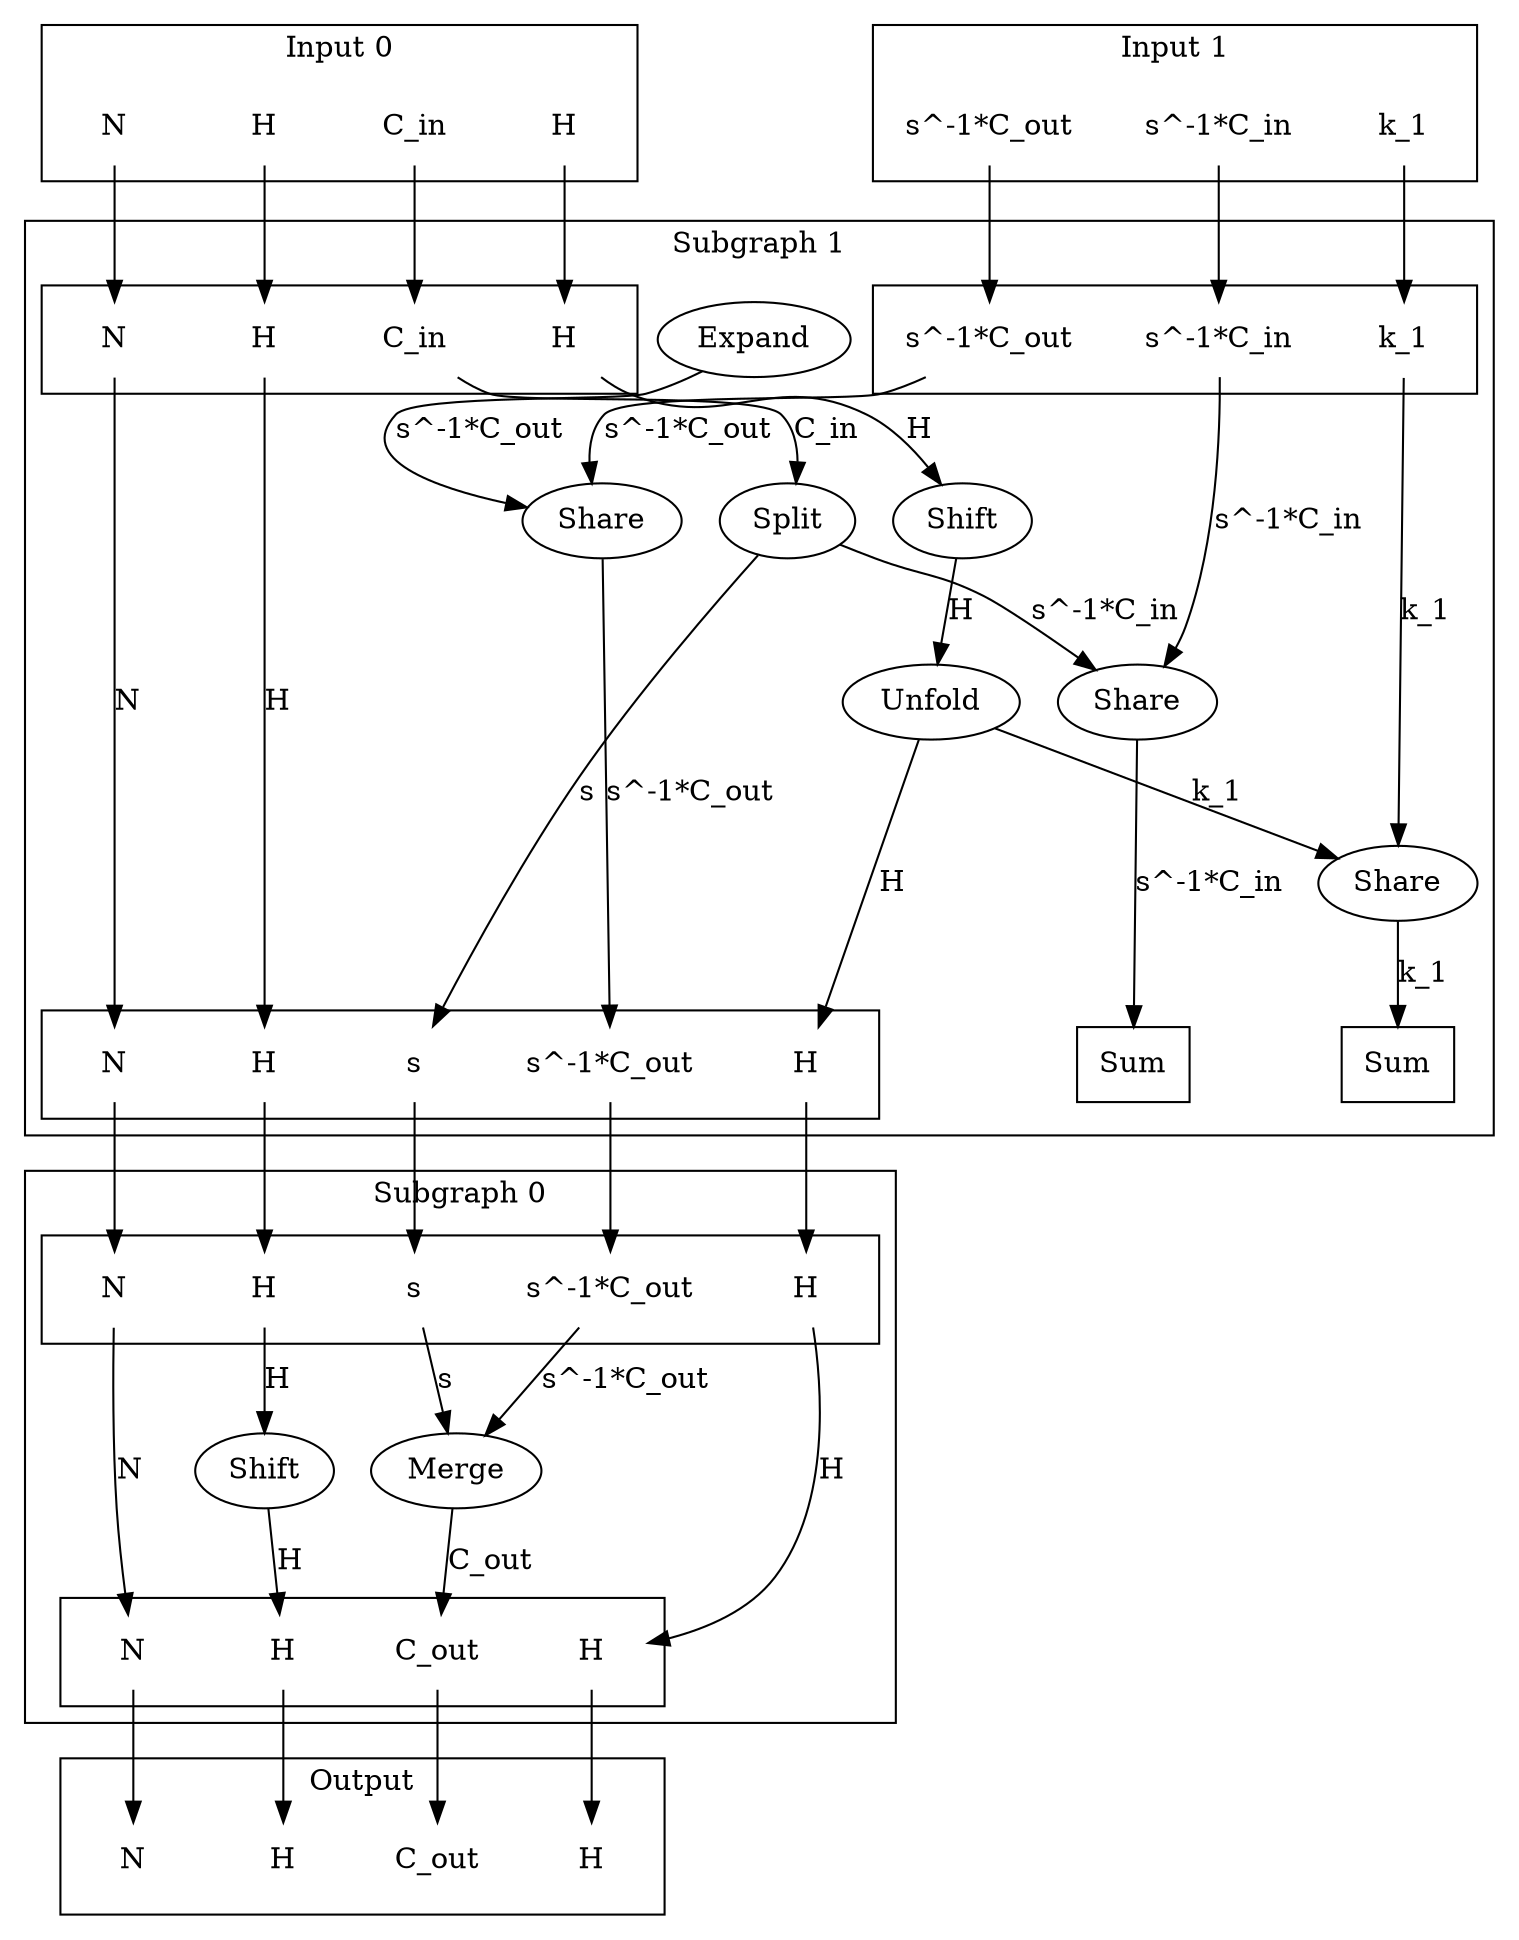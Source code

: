 digraph kernel_generated {
newrank = true;

// Stage tensor.
subgraph cluster_subgraph_0 {
    label = "Subgraph 0";
    // Reductions.
    // Output.
    subgraph cluster_subgraph_0_out {
        label = "";
        interface_0_out_0x55d9c788f750 [label="N", shape=none];
        interface_0_out_0x55d9c788f778 [label="C_out", shape=none];
        interface_0_out_0x55d9c788f7a0 [label="H", shape=none];
        interface_0_out_0x55d9c788f7c8 [label="H", shape=none];
    }
    {
        rank = same;
        interface_0_out_0x55d9c788f750;
        interface_0_out_0x55d9c788f778;
        interface_0_out_0x55d9c788f7a0;
        interface_0_out_0x55d9c788f7c8;
    }
    // Input 0.
    subgraph cluster_subgraph_0_in_0 {
        label = "";
        interface_0_in_0x55d9c788f750 [label="N", shape=none];
        interface_0_in_0x7fea48007a50 [label="s", shape=none];
        interface_0_in_0x7fea480057a0 [label="H", shape=none];
        interface_0_in_0x55d9c788f7c8 [label="H", shape=none];
        interface_0_in_0x7fea48007a68 [label="s^-1*C_out", shape=none];
    }
    {
        rank = same;
        interface_0_in_0x55d9c788f750;
        interface_0_in_0x7fea48007a50;
        interface_0_in_0x7fea480057a0;
        interface_0_in_0x55d9c788f7c8;
        interface_0_in_0x7fea48007a68;
    }
    // Op's.
    op_0x7fea48005780 [label="Shift"];
    op_0x7fea48007a10 [label="Merge"];
    // Dimension's.
    interface_0_in_0x55d9c788f750 -> interface_0_out_0x55d9c788f750 [label="N"];
    op_0x7fea48007a10 -> interface_0_out_0x55d9c788f778 [label="C_out"];
    op_0x7fea48005780 -> interface_0_out_0x55d9c788f7a0 [label="H"];
    interface_0_in_0x55d9c788f7c8 -> interface_0_out_0x55d9c788f7c8 [label="H"];
    interface_0_in_0x7fea480057a0 -> op_0x7fea48005780 [label="H"];
    interface_0_in_0x7fea48007a50 -> op_0x7fea48007a10 [label="s"];
    interface_0_in_0x7fea48007a68 -> op_0x7fea48007a10 [label="s^-1*C_out"];
}

// Stage tensor.
subgraph cluster_subgraph_1 {
    label = "Subgraph 1";
    // Reductions.
    reduce_0x7fe2a8005ad8 [label="Sum", shape=box];
    reduce_0x7fe2a8001998 [label="Sum", shape=box];
    // Output.
    subgraph cluster_subgraph_1_out {
        label = "";
        interface_1_out_0x55d9c788f750 [label="N", shape=none];
        interface_1_out_0x7fea48007a50 [label="s", shape=none];
        interface_1_out_0x7fea480057a0 [label="H", shape=none];
        interface_1_out_0x55d9c788f7c8 [label="H", shape=none];
        interface_1_out_0x7fea48007a68 [label="s^-1*C_out", shape=none];
    }
    {
        rank = same;
        reduce_0x7fe2a8005ad8;
        reduce_0x7fe2a8001998;
        interface_1_out_0x55d9c788f750;
        interface_1_out_0x7fea48007a50;
        interface_1_out_0x7fea480057a0;
        interface_1_out_0x55d9c788f7c8;
        interface_1_out_0x7fea48007a68;
    }
    // Input 0.
    subgraph cluster_subgraph_1_in_0 {
        label = "";
        interface_1_in_0x55d9c788f750 [label="N", shape=none];
        interface_1_in_0x7fe7b0026030 [label="C_in", shape=none];
        interface_1_in_0x7fea480057a0 [label="H", shape=none];
        interface_1_in_0x7fea48005a70 [label="H", shape=none];
    }
    // Input 1.
    subgraph cluster_subgraph_1_in_1 {
        label = "";
        interface_1_in_0x7fe9d4004708 [label="s^-1*C_in", shape=none];
        interface_1_in_0x7fe9d4004848 [label="k_1", shape=none];
        interface_1_in_0x7fe82c00ddb8 [label="s^-1*C_out", shape=none];
    }
    {
        rank = same;
        interface_1_in_0x55d9c788f750;
        interface_1_in_0x7fe7b0026030;
        interface_1_in_0x7fea480057a0;
        interface_1_in_0x7fea48005a70;
        interface_1_in_0x7fe9d4004708;
        interface_1_in_0x7fe9d4004848;
        interface_1_in_0x7fe82c00ddb8;
    }
    // Op's.
    op_0x7fe6ac009c40 [label="Unfold"];
    op_0x7fe7b0025ff0 [label="Split"];
    op_0x7fe82c00dd80 [label="Share"];
    op_0x7fe9d40046d0 [label="Share"];
    op_0x7fe9d4004810 [label="Share"];
    op_0x7fea48004e18 [label="Expand"];
    op_0x7fea48005a50 [label="Shift"];
    // Dimension's.
    interface_1_in_0x55d9c788f750 -> interface_1_out_0x55d9c788f750 [label="N"];
    op_0x7fe6ac009c40 -> interface_1_out_0x55d9c788f7c8 [label="H"];
    op_0x7fe9d4004810 -> reduce_0x7fe2a8001998 [label="k_1"];
    op_0x7fe9d40046d0 -> reduce_0x7fe2a8005ad8 [label="s^-1*C_in"];
    op_0x7fea48005a50 -> op_0x7fe6ac009c40 [label="H"];
    interface_1_in_0x7fe7b0026030 -> op_0x7fe7b0025ff0 [label="C_in"];
    op_0x7fea48004e18 -> op_0x7fe82c00dd80 [label="s^-1*C_out"];
    interface_1_in_0x7fe82c00ddb8 -> op_0x7fe82c00dd80 [label="s^-1*C_out"];
    op_0x7fe7b0025ff0 -> op_0x7fe9d40046d0 [label="s^-1*C_in"];
    interface_1_in_0x7fe9d4004708 -> op_0x7fe9d40046d0 [label="s^-1*C_in"];
    op_0x7fe6ac009c40 -> op_0x7fe9d4004810 [label="k_1"];
    interface_1_in_0x7fe9d4004848 -> op_0x7fe9d4004810 [label="k_1"];
    interface_1_in_0x7fea480057a0 -> interface_1_out_0x7fea480057a0 [label="H"];
    interface_1_in_0x7fea48005a70 -> op_0x7fea48005a50 [label="H"];
    op_0x7fe7b0025ff0 -> interface_1_out_0x7fea48007a50 [label="s"];
    op_0x7fe82c00dd80 -> interface_1_out_0x7fea48007a68 [label="s^-1*C_out"];
}

// Input tensor.
subgraph cluster_subgraph_2 {
    label = "Input 0";
    interface_2_out_0x55d9c788f750 [label="N", shape=none];
    interface_2_out_0x7fe7b0026030 [label="C_in", shape=none];
    interface_2_out_0x7fea480057a0 [label="H", shape=none];
    interface_2_out_0x7fea48005a70 [label="H", shape=none];
}

interface_2_out_0x55d9c788f750 -> interface_1_in_0x55d9c788f750;
interface_2_out_0x7fe7b0026030 -> interface_1_in_0x7fe7b0026030;
interface_2_out_0x7fea480057a0 -> interface_1_in_0x7fea480057a0;
interface_2_out_0x7fea48005a70 -> interface_1_in_0x7fea48005a70;

// Input tensor.
subgraph cluster_subgraph_3 {
    label = "Input 1";
    interface_3_out_0x7fe9d4004708 [label="s^-1*C_in", shape=none];
    interface_3_out_0x7fe9d4004848 [label="k_1", shape=none];
    interface_3_out_0x7fe82c00ddb8 [label="s^-1*C_out", shape=none];
}

interface_3_out_0x7fe9d4004708 -> interface_1_in_0x7fe9d4004708;
interface_3_out_0x7fe9d4004848 -> interface_1_in_0x7fe9d4004848;
interface_3_out_0x7fe82c00ddb8 -> interface_1_in_0x7fe82c00ddb8;

interface_1_out_0x55d9c788f750 -> interface_0_in_0x55d9c788f750;
interface_1_out_0x7fea48007a50 -> interface_0_in_0x7fea48007a50;
interface_1_out_0x7fea480057a0 -> interface_0_in_0x7fea480057a0;
interface_1_out_0x55d9c788f7c8 -> interface_0_in_0x55d9c788f7c8;
interface_1_out_0x7fea48007a68 -> interface_0_in_0x7fea48007a68;

{
    rank = same;
    interface_2_out_0x55d9c788f750;
    interface_2_out_0x7fe7b0026030;
    interface_2_out_0x7fea480057a0;
    interface_2_out_0x7fea48005a70;
    interface_3_out_0x7fe9d4004708;
    interface_3_out_0x7fe9d4004848;
    interface_3_out_0x7fe82c00ddb8;
}
subgraph cluster_subgraph_output {
    label = "Output";
    interface_4_in_0x55d9c788f750 [label="N", shape=none];
    interface_4_in_0x55d9c788f778 [label="C_out", shape=none];
    interface_4_in_0x55d9c788f7a0 [label="H", shape=none];
    interface_4_in_0x55d9c788f7c8 [label="H", shape=none];
}
interface_0_out_0x55d9c788f750 -> interface_4_in_0x55d9c788f750;
interface_0_out_0x55d9c788f778 -> interface_4_in_0x55d9c788f778;
interface_0_out_0x55d9c788f7a0 -> interface_4_in_0x55d9c788f7a0;
interface_0_out_0x55d9c788f7c8 -> interface_4_in_0x55d9c788f7c8;

}
